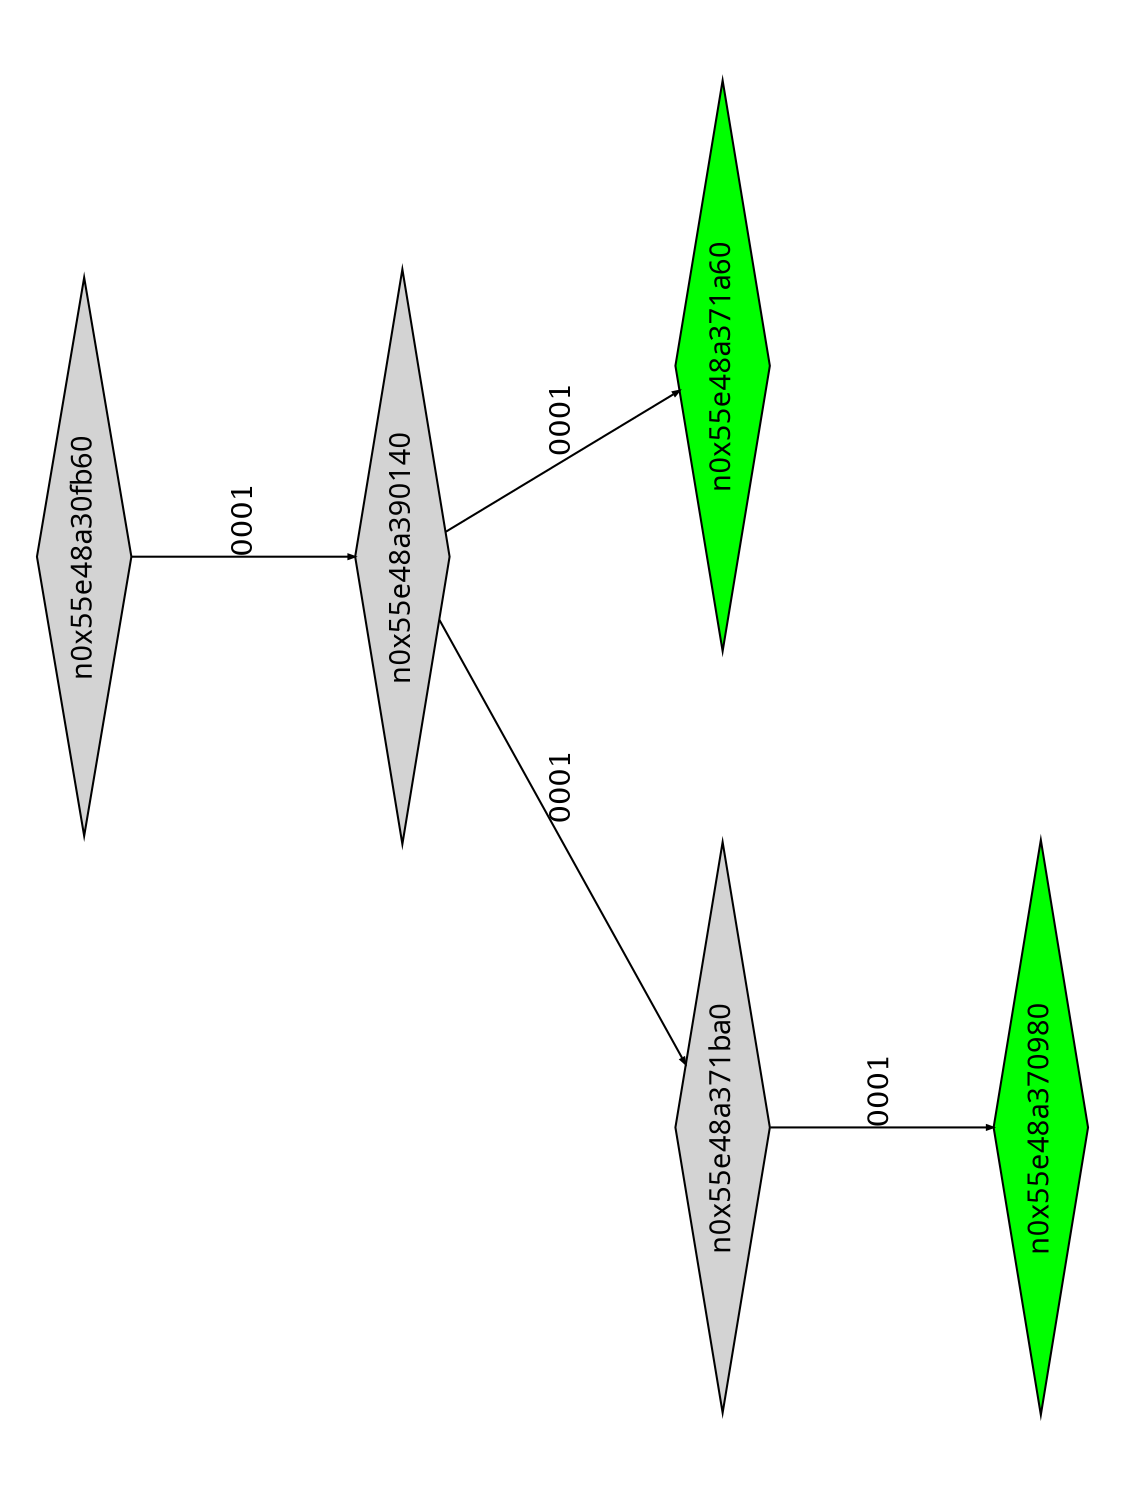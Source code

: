 digraph G {
	size="10,7.5";
	ratio=fill;
	rotate=90;
	center = "true";
	node [style="filled",width=.1,height=.1,fontname="Terminus"]
	edge [arrowsize=.3]
	n0x55e48a30fb60 [shape=diamond];
	n0x55e48a30fb60 -> n0x55e48a390140 [label=0001];
	n0x55e48a390140 [shape=diamond];
	n0x55e48a390140 -> n0x55e48a371ba0 [label=0001];
	n0x55e48a390140 -> n0x55e48a371a60 [label=0001];
	n0x55e48a371a60 [shape=diamond,fillcolor=green];
	n0x55e48a371ba0 [shape=diamond];
	n0x55e48a371ba0 -> n0x55e48a370980 [label=0001];
	n0x55e48a370980 [shape=diamond,fillcolor=green];
}
